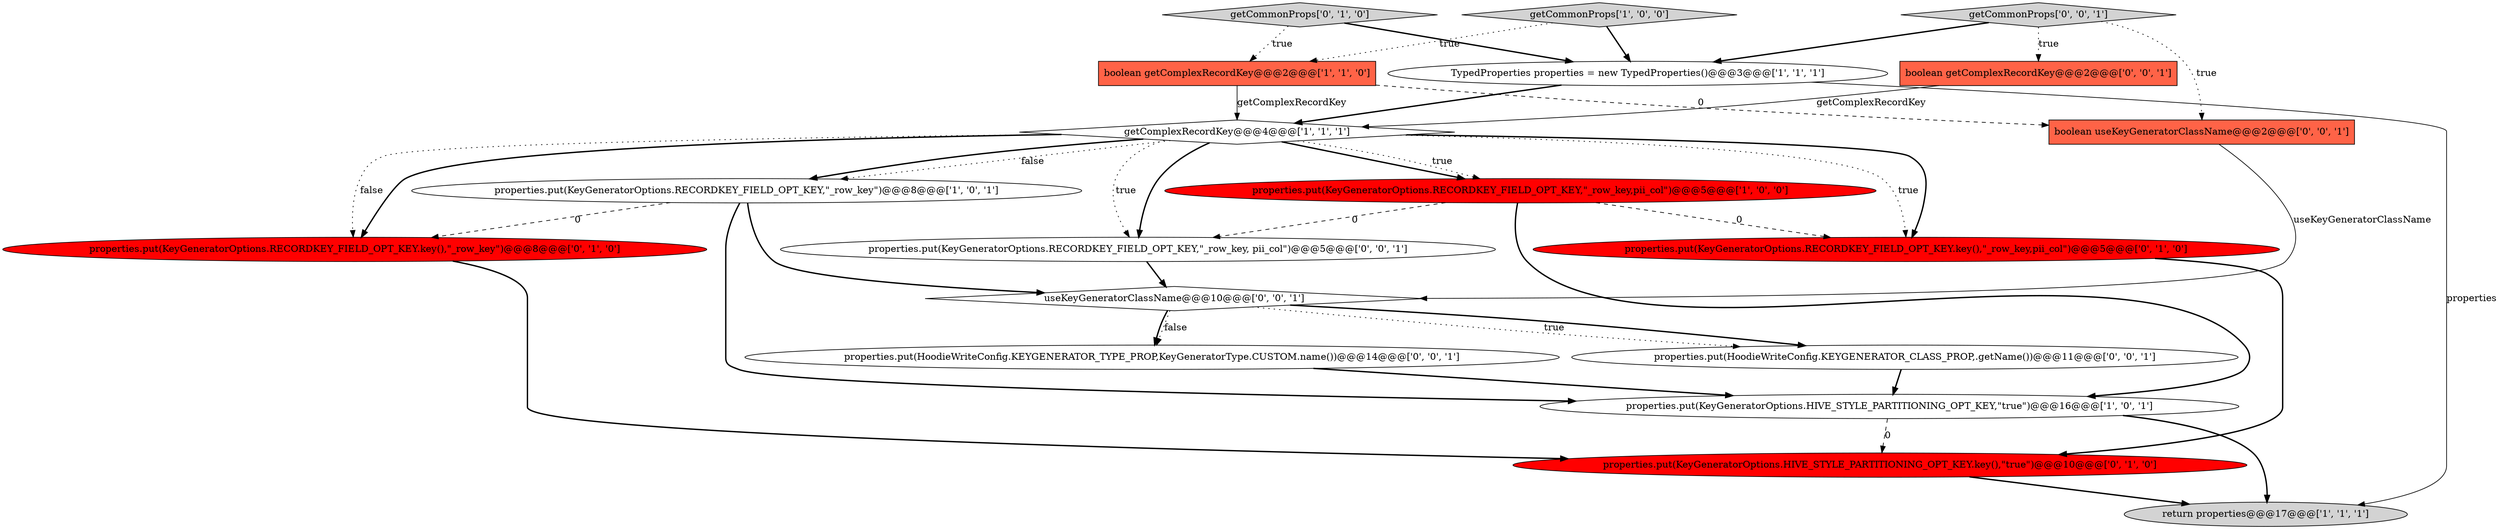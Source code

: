 digraph {
1 [style = filled, label = "getCommonProps['1', '0', '0']", fillcolor = lightgray, shape = diamond image = "AAA0AAABBB1BBB"];
7 [style = filled, label = "return properties@@@17@@@['1', '1', '1']", fillcolor = lightgray, shape = ellipse image = "AAA0AAABBB1BBB"];
3 [style = filled, label = "boolean getComplexRecordKey@@@2@@@['1', '1', '0']", fillcolor = tomato, shape = box image = "AAA0AAABBB1BBB"];
11 [style = filled, label = "properties.put(KeyGeneratorOptions.HIVE_STYLE_PARTITIONING_OPT_KEY.key(),\"true\")@@@10@@@['0', '1', '0']", fillcolor = red, shape = ellipse image = "AAA1AAABBB2BBB"];
13 [style = filled, label = "boolean getComplexRecordKey@@@2@@@['0', '0', '1']", fillcolor = tomato, shape = box image = "AAA0AAABBB3BBB"];
10 [style = filled, label = "getCommonProps['0', '1', '0']", fillcolor = lightgray, shape = diamond image = "AAA0AAABBB2BBB"];
4 [style = filled, label = "properties.put(KeyGeneratorOptions.RECORDKEY_FIELD_OPT_KEY,\"_row_key\")@@@8@@@['1', '0', '1']", fillcolor = white, shape = ellipse image = "AAA0AAABBB1BBB"];
8 [style = filled, label = "properties.put(KeyGeneratorOptions.RECORDKEY_FIELD_OPT_KEY.key(),\"_row_key\")@@@8@@@['0', '1', '0']", fillcolor = red, shape = ellipse image = "AAA1AAABBB2BBB"];
6 [style = filled, label = "properties.put(KeyGeneratorOptions.RECORDKEY_FIELD_OPT_KEY,\"_row_key,pii_col\")@@@5@@@['1', '0', '0']", fillcolor = red, shape = ellipse image = "AAA1AAABBB1BBB"];
14 [style = filled, label = "getCommonProps['0', '0', '1']", fillcolor = lightgray, shape = diamond image = "AAA0AAABBB3BBB"];
0 [style = filled, label = "getComplexRecordKey@@@4@@@['1', '1', '1']", fillcolor = white, shape = diamond image = "AAA0AAABBB1BBB"];
17 [style = filled, label = "properties.put(HoodieWriteConfig.KEYGENERATOR_CLASS_PROP,.getName())@@@11@@@['0', '0', '1']", fillcolor = white, shape = ellipse image = "AAA0AAABBB3BBB"];
5 [style = filled, label = "properties.put(KeyGeneratorOptions.HIVE_STYLE_PARTITIONING_OPT_KEY,\"true\")@@@16@@@['1', '0', '1']", fillcolor = white, shape = ellipse image = "AAA0AAABBB1BBB"];
12 [style = filled, label = "properties.put(HoodieWriteConfig.KEYGENERATOR_TYPE_PROP,KeyGeneratorType.CUSTOM.name())@@@14@@@['0', '0', '1']", fillcolor = white, shape = ellipse image = "AAA0AAABBB3BBB"];
15 [style = filled, label = "useKeyGeneratorClassName@@@10@@@['0', '0', '1']", fillcolor = white, shape = diamond image = "AAA0AAABBB3BBB"];
18 [style = filled, label = "properties.put(KeyGeneratorOptions.RECORDKEY_FIELD_OPT_KEY,\"_row_key, pii_col\")@@@5@@@['0', '0', '1']", fillcolor = white, shape = ellipse image = "AAA0AAABBB3BBB"];
16 [style = filled, label = "boolean useKeyGeneratorClassName@@@2@@@['0', '0', '1']", fillcolor = tomato, shape = box image = "AAA0AAABBB3BBB"];
9 [style = filled, label = "properties.put(KeyGeneratorOptions.RECORDKEY_FIELD_OPT_KEY.key(),\"_row_key,pii_col\")@@@5@@@['0', '1', '0']", fillcolor = red, shape = ellipse image = "AAA1AAABBB2BBB"];
2 [style = filled, label = "TypedProperties properties = new TypedProperties()@@@3@@@['1', '1', '1']", fillcolor = white, shape = ellipse image = "AAA0AAABBB1BBB"];
17->5 [style = bold, label=""];
0->9 [style = bold, label=""];
9->11 [style = bold, label=""];
12->5 [style = bold, label=""];
0->8 [style = dotted, label="false"];
0->18 [style = dotted, label="true"];
0->6 [style = bold, label=""];
4->15 [style = bold, label=""];
18->15 [style = bold, label=""];
6->9 [style = dashed, label="0"];
0->4 [style = dotted, label="false"];
10->3 [style = dotted, label="true"];
13->0 [style = solid, label="getComplexRecordKey"];
0->6 [style = dotted, label="true"];
3->0 [style = solid, label="getComplexRecordKey"];
14->13 [style = dotted, label="true"];
2->7 [style = solid, label="properties"];
6->18 [style = dashed, label="0"];
1->3 [style = dotted, label="true"];
15->17 [style = dotted, label="true"];
14->16 [style = dotted, label="true"];
6->5 [style = bold, label=""];
15->17 [style = bold, label=""];
2->0 [style = bold, label=""];
5->11 [style = dashed, label="0"];
0->4 [style = bold, label=""];
0->8 [style = bold, label=""];
15->12 [style = dotted, label="false"];
4->8 [style = dashed, label="0"];
5->7 [style = bold, label=""];
0->18 [style = bold, label=""];
10->2 [style = bold, label=""];
1->2 [style = bold, label=""];
15->12 [style = bold, label=""];
14->2 [style = bold, label=""];
8->11 [style = bold, label=""];
0->9 [style = dotted, label="true"];
4->5 [style = bold, label=""];
11->7 [style = bold, label=""];
3->16 [style = dashed, label="0"];
16->15 [style = solid, label="useKeyGeneratorClassName"];
}
